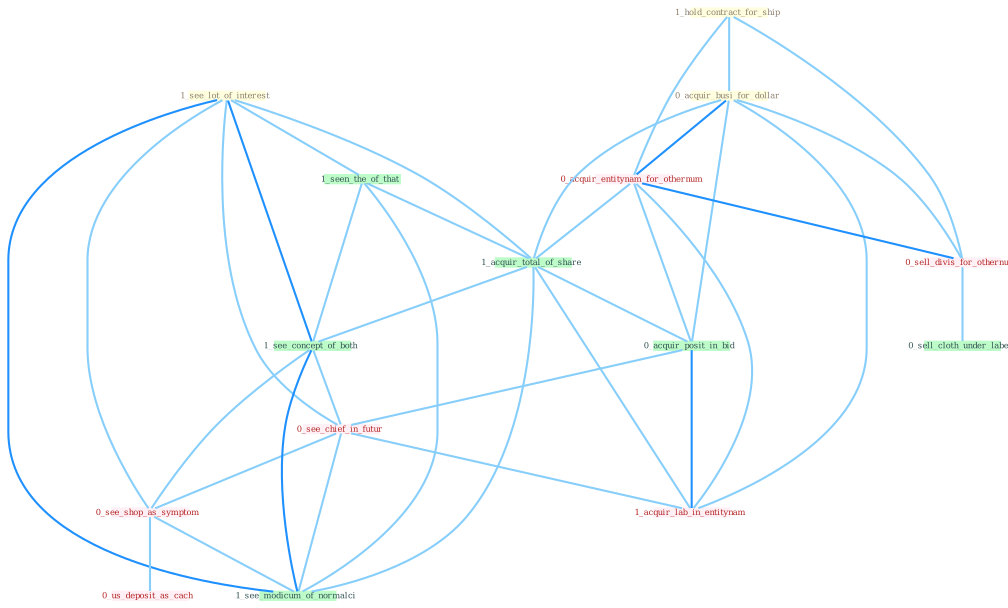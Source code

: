 Graph G{ 
    node
    [shape=polygon,style=filled,width=.5,height=.06,color="#BDFCC9",fixedsize=true,fontsize=4,
    fontcolor="#2f4f4f"];
    {node
    [color="#ffffe0", fontcolor="#8b7d6b"] "1_see_lot_of_interest " "1_hold_contract_for_ship " "0_acquir_busi_for_dollar "}
{node [color="#fff0f5", fontcolor="#b22222"] "0_acquir_entitynam_for_othernum " "0_sell_divis_for_othernum " "0_see_chief_in_futur " "0_see_shop_as_symptom " "1_acquir_lab_in_entitynam " "0_us_deposit_as_cach "}
edge [color="#B0E2FF"];

	"1_see_lot_of_interest " -- "1_seen_the_of_that " [w="1", color="#87cefa" ];
	"1_see_lot_of_interest " -- "1_acquir_total_of_share " [w="1", color="#87cefa" ];
	"1_see_lot_of_interest " -- "1_see_concept_of_both " [w="2", color="#1e90ff" , len=0.8];
	"1_see_lot_of_interest " -- "0_see_chief_in_futur " [w="1", color="#87cefa" ];
	"1_see_lot_of_interest " -- "0_see_shop_as_symptom " [w="1", color="#87cefa" ];
	"1_see_lot_of_interest " -- "1_see_modicum_of_normalci " [w="2", color="#1e90ff" , len=0.8];
	"1_hold_contract_for_ship " -- "0_acquir_busi_for_dollar " [w="1", color="#87cefa" ];
	"1_hold_contract_for_ship " -- "0_acquir_entitynam_for_othernum " [w="1", color="#87cefa" ];
	"1_hold_contract_for_ship " -- "0_sell_divis_for_othernum " [w="1", color="#87cefa" ];
	"0_acquir_busi_for_dollar " -- "0_acquir_entitynam_for_othernum " [w="2", color="#1e90ff" , len=0.8];
	"0_acquir_busi_for_dollar " -- "0_sell_divis_for_othernum " [w="1", color="#87cefa" ];
	"0_acquir_busi_for_dollar " -- "1_acquir_total_of_share " [w="1", color="#87cefa" ];
	"0_acquir_busi_for_dollar " -- "0_acquir_posit_in_bid " [w="1", color="#87cefa" ];
	"0_acquir_busi_for_dollar " -- "1_acquir_lab_in_entitynam " [w="1", color="#87cefa" ];
	"0_acquir_entitynam_for_othernum " -- "0_sell_divis_for_othernum " [w="2", color="#1e90ff" , len=0.8];
	"0_acquir_entitynam_for_othernum " -- "1_acquir_total_of_share " [w="1", color="#87cefa" ];
	"0_acquir_entitynam_for_othernum " -- "0_acquir_posit_in_bid " [w="1", color="#87cefa" ];
	"0_acquir_entitynam_for_othernum " -- "1_acquir_lab_in_entitynam " [w="1", color="#87cefa" ];
	"1_seen_the_of_that " -- "1_acquir_total_of_share " [w="1", color="#87cefa" ];
	"1_seen_the_of_that " -- "1_see_concept_of_both " [w="1", color="#87cefa" ];
	"1_seen_the_of_that " -- "1_see_modicum_of_normalci " [w="1", color="#87cefa" ];
	"0_sell_divis_for_othernum " -- "0_sell_cloth_under_label " [w="1", color="#87cefa" ];
	"1_acquir_total_of_share " -- "0_acquir_posit_in_bid " [w="1", color="#87cefa" ];
	"1_acquir_total_of_share " -- "1_see_concept_of_both " [w="1", color="#87cefa" ];
	"1_acquir_total_of_share " -- "1_acquir_lab_in_entitynam " [w="1", color="#87cefa" ];
	"1_acquir_total_of_share " -- "1_see_modicum_of_normalci " [w="1", color="#87cefa" ];
	"0_acquir_posit_in_bid " -- "0_see_chief_in_futur " [w="1", color="#87cefa" ];
	"0_acquir_posit_in_bid " -- "1_acquir_lab_in_entitynam " [w="2", color="#1e90ff" , len=0.8];
	"1_see_concept_of_both " -- "0_see_chief_in_futur " [w="1", color="#87cefa" ];
	"1_see_concept_of_both " -- "0_see_shop_as_symptom " [w="1", color="#87cefa" ];
	"1_see_concept_of_both " -- "1_see_modicum_of_normalci " [w="2", color="#1e90ff" , len=0.8];
	"0_see_chief_in_futur " -- "0_see_shop_as_symptom " [w="1", color="#87cefa" ];
	"0_see_chief_in_futur " -- "1_acquir_lab_in_entitynam " [w="1", color="#87cefa" ];
	"0_see_chief_in_futur " -- "1_see_modicum_of_normalci " [w="1", color="#87cefa" ];
	"0_see_shop_as_symptom " -- "0_us_deposit_as_cach " [w="1", color="#87cefa" ];
	"0_see_shop_as_symptom " -- "1_see_modicum_of_normalci " [w="1", color="#87cefa" ];
}
